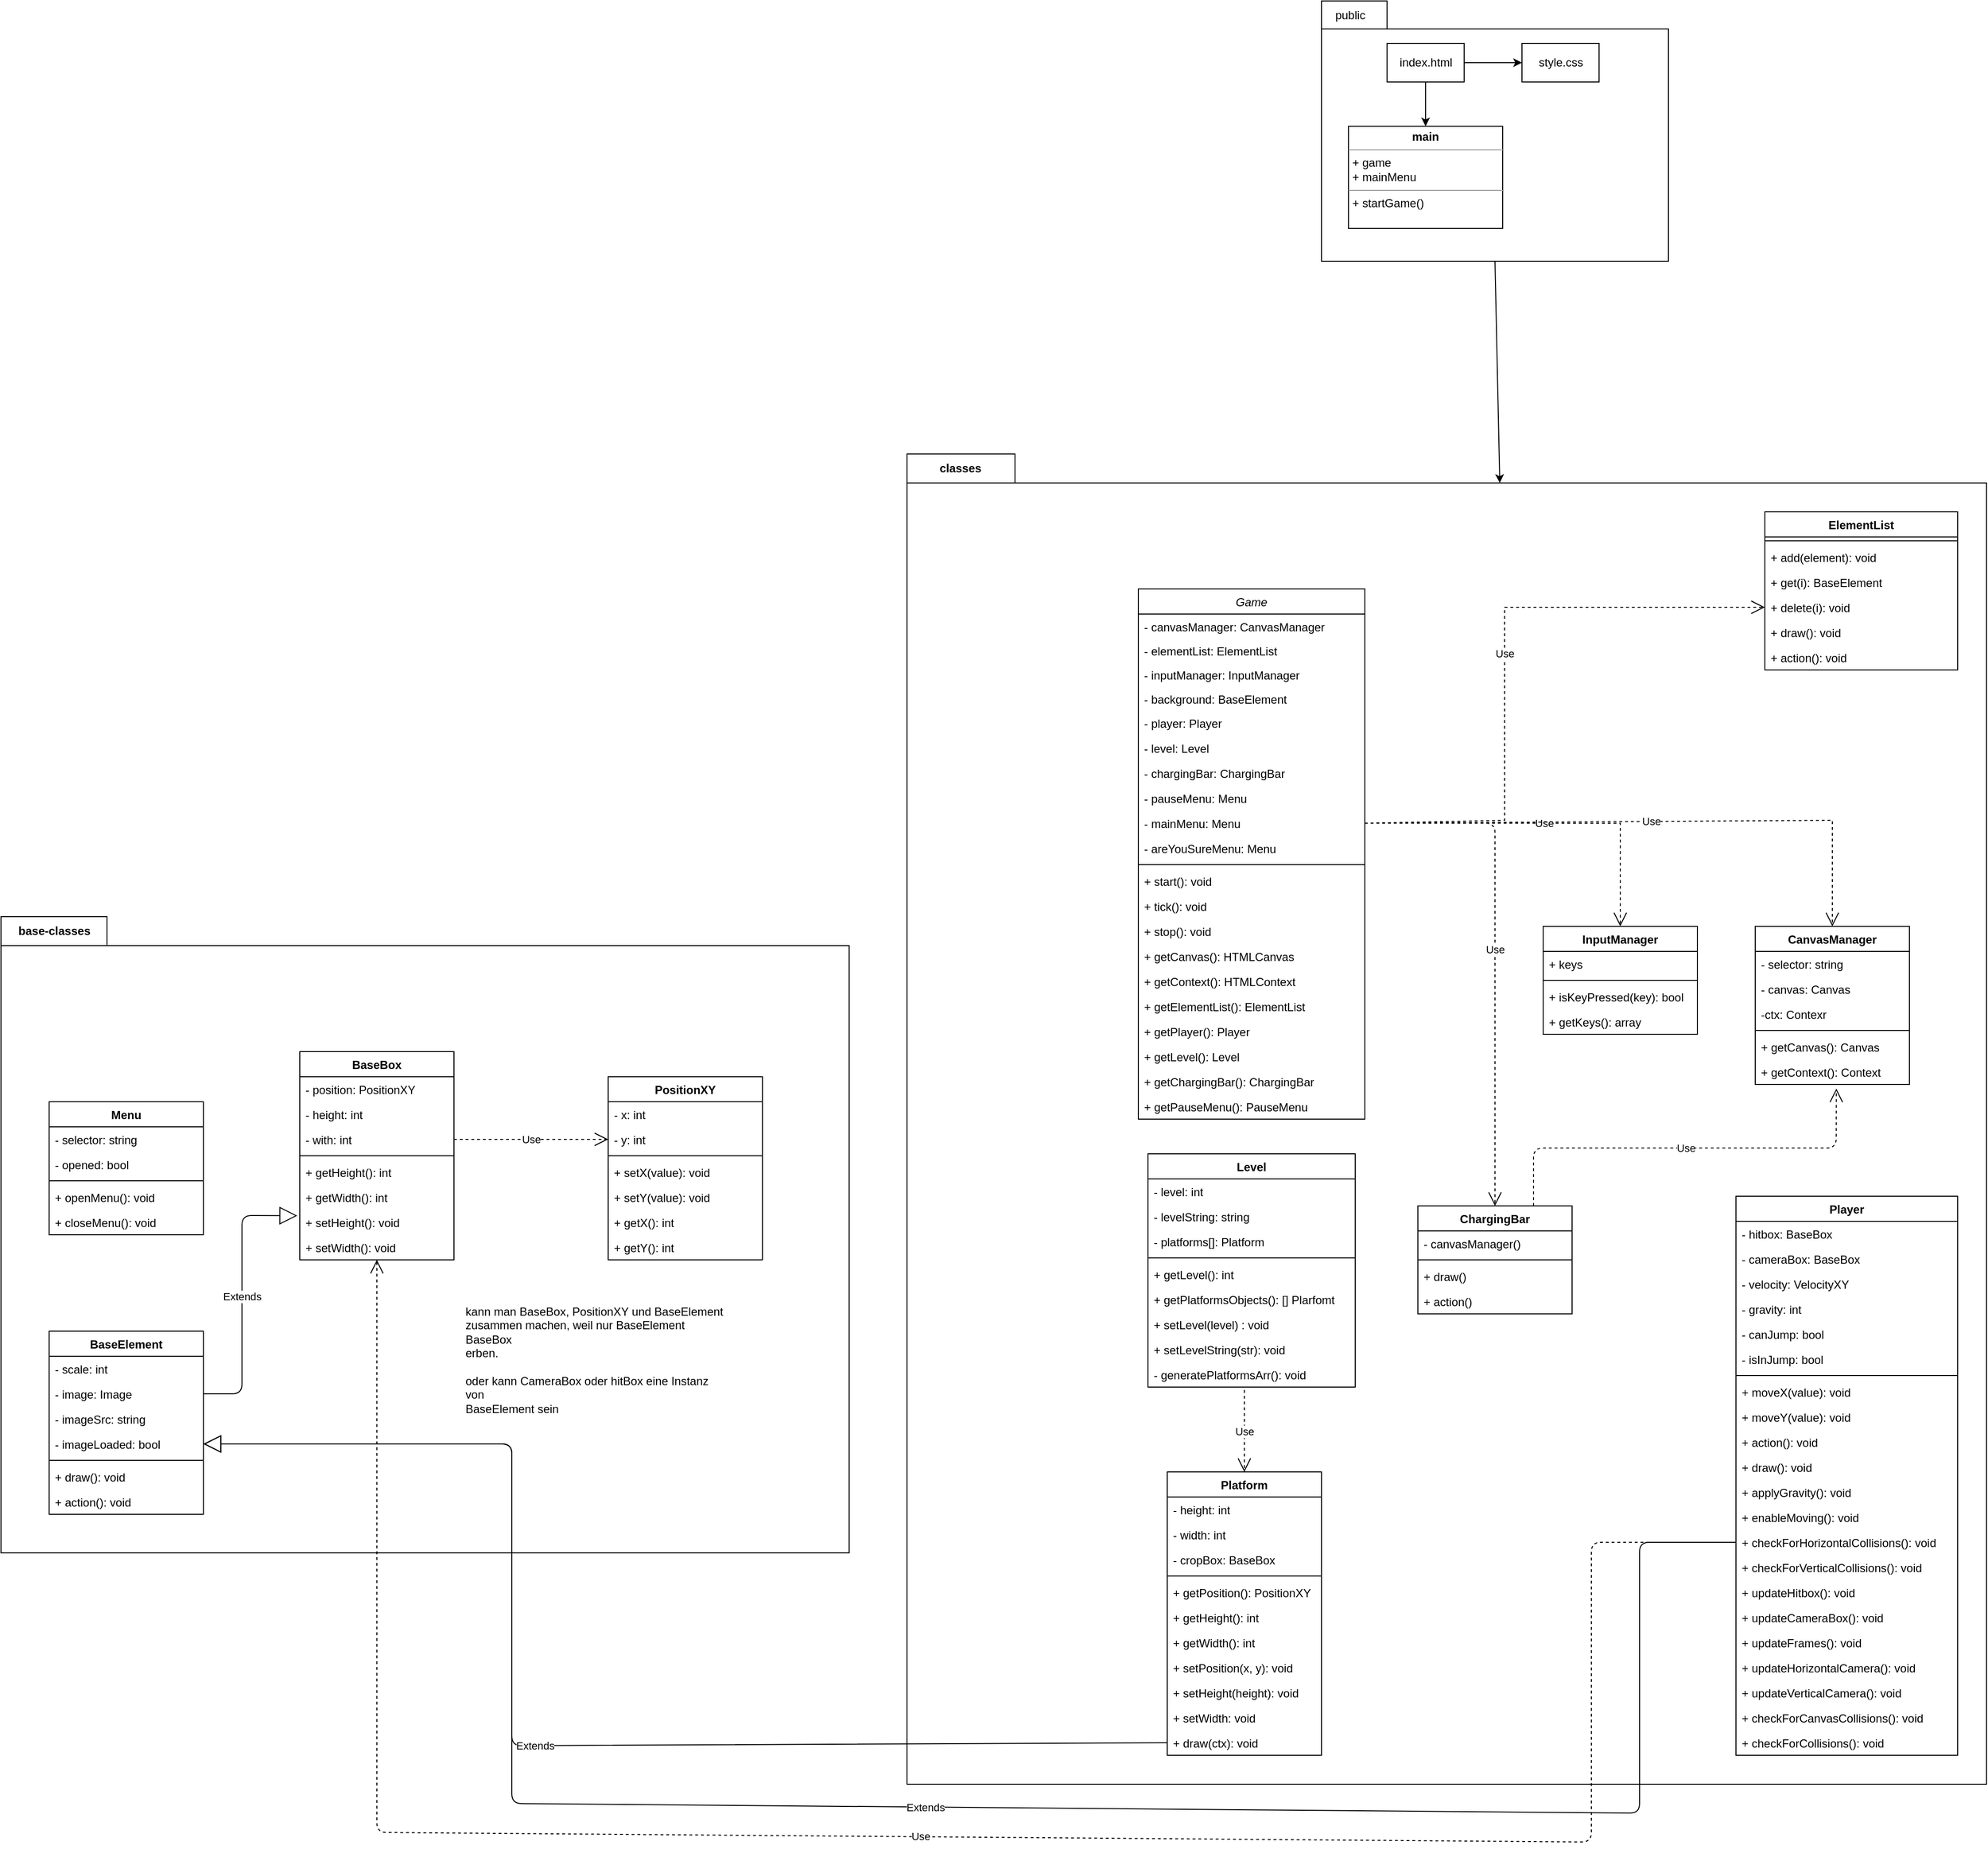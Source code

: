 <mxfile>
    <diagram id="C5RBs43oDa-KdzZeNtuy" name="Page-1">
        <mxGraphModel dx="2022" dy="1765" grid="1" gridSize="10" guides="1" tooltips="1" connect="1" arrows="1" fold="1" page="1" pageScale="1" pageWidth="2339" pageHeight="3300" math="0" shadow="0">
            <root>
                <mxCell id="WIyWlLk6GJQsqaUBKTNV-0"/>
                <mxCell id="WIyWlLk6GJQsqaUBKTNV-1" parent="WIyWlLk6GJQsqaUBKTNV-0"/>
                <mxCell id="105" value="base-classes" style="shape=folder;fontStyle=1;tabWidth=110;tabHeight=30;tabPosition=left;html=1;boundedLbl=1;labelInHeader=1;container=1;collapsible=0;recursiveResize=0;" parent="WIyWlLk6GJQsqaUBKTNV-1" vertex="1">
                    <mxGeometry x="140" y="1330" width="880" height="660" as="geometry"/>
                </mxCell>
                <mxCell id="22" value="Menu" style="swimlane;fontStyle=1;align=center;verticalAlign=top;childLayout=stackLayout;horizontal=1;startSize=26;horizontalStack=0;resizeParent=1;resizeParentMax=0;resizeLast=0;collapsible=1;marginBottom=0;" parent="105" vertex="1">
                    <mxGeometry x="50" y="192" width="160" height="138" as="geometry"/>
                </mxCell>
                <mxCell id="23" value="- selector: string" style="text;strokeColor=none;fillColor=none;align=left;verticalAlign=top;spacingLeft=4;spacingRight=4;overflow=hidden;rotatable=0;points=[[0,0.5],[1,0.5]];portConstraint=eastwest;" parent="22" vertex="1">
                    <mxGeometry y="26" width="160" height="26" as="geometry"/>
                </mxCell>
                <mxCell id="31" value="- opened: bool" style="text;strokeColor=none;fillColor=none;align=left;verticalAlign=top;spacingLeft=4;spacingRight=4;overflow=hidden;rotatable=0;points=[[0,0.5],[1,0.5]];portConstraint=eastwest;" parent="22" vertex="1">
                    <mxGeometry y="52" width="160" height="26" as="geometry"/>
                </mxCell>
                <mxCell id="24" value="" style="line;strokeWidth=1;fillColor=none;align=left;verticalAlign=middle;spacingTop=-1;spacingLeft=3;spacingRight=3;rotatable=0;labelPosition=right;points=[];portConstraint=eastwest;strokeColor=inherit;" parent="22" vertex="1">
                    <mxGeometry y="78" width="160" height="8" as="geometry"/>
                </mxCell>
                <mxCell id="25" value="+ openMenu(): void" style="text;strokeColor=none;fillColor=none;align=left;verticalAlign=top;spacingLeft=4;spacingRight=4;overflow=hidden;rotatable=0;points=[[0,0.5],[1,0.5]];portConstraint=eastwest;" parent="22" vertex="1">
                    <mxGeometry y="86" width="160" height="26" as="geometry"/>
                </mxCell>
                <mxCell id="26" value="+ closeMenu(): void" style="text;strokeColor=none;fillColor=none;align=left;verticalAlign=top;spacingLeft=4;spacingRight=4;overflow=hidden;rotatable=0;points=[[0,0.5],[1,0.5]];portConstraint=eastwest;" parent="22" vertex="1">
                    <mxGeometry y="112" width="160" height="26" as="geometry"/>
                </mxCell>
                <mxCell id="88" value="BaseBox" style="swimlane;fontStyle=1;align=center;verticalAlign=top;childLayout=stackLayout;horizontal=1;startSize=26;horizontalStack=0;resizeParent=1;resizeParentMax=0;resizeLast=0;collapsible=1;marginBottom=0;" parent="105" vertex="1">
                    <mxGeometry x="310" y="140" width="160" height="216" as="geometry"/>
                </mxCell>
                <mxCell id="89" value="- position: PositionXY" style="text;strokeColor=none;fillColor=none;align=left;verticalAlign=top;spacingLeft=4;spacingRight=4;overflow=hidden;rotatable=0;points=[[0,0.5],[1,0.5]];portConstraint=eastwest;" parent="88" vertex="1">
                    <mxGeometry y="26" width="160" height="26" as="geometry"/>
                </mxCell>
                <mxCell id="92" value="- height: int" style="text;strokeColor=none;fillColor=none;align=left;verticalAlign=top;spacingLeft=4;spacingRight=4;overflow=hidden;rotatable=0;points=[[0,0.5],[1,0.5]];portConstraint=eastwest;" parent="88" vertex="1">
                    <mxGeometry y="52" width="160" height="26" as="geometry"/>
                </mxCell>
                <mxCell id="93" value="- with: int" style="text;strokeColor=none;fillColor=none;align=left;verticalAlign=top;spacingLeft=4;spacingRight=4;overflow=hidden;rotatable=0;points=[[0,0.5],[1,0.5]];portConstraint=eastwest;" parent="88" vertex="1">
                    <mxGeometry y="78" width="160" height="26" as="geometry"/>
                </mxCell>
                <mxCell id="90" value="" style="line;strokeWidth=1;fillColor=none;align=left;verticalAlign=middle;spacingTop=-1;spacingLeft=3;spacingRight=3;rotatable=0;labelPosition=right;points=[];portConstraint=eastwest;strokeColor=inherit;" parent="88" vertex="1">
                    <mxGeometry y="104" width="160" height="8" as="geometry"/>
                </mxCell>
                <mxCell id="91" value="+ getHeight(): int" style="text;strokeColor=none;fillColor=none;align=left;verticalAlign=top;spacingLeft=4;spacingRight=4;overflow=hidden;rotatable=0;points=[[0,0.5],[1,0.5]];portConstraint=eastwest;" parent="88" vertex="1">
                    <mxGeometry y="112" width="160" height="26" as="geometry"/>
                </mxCell>
                <mxCell id="96" value="+ getWidth(): int" style="text;strokeColor=none;fillColor=none;align=left;verticalAlign=top;spacingLeft=4;spacingRight=4;overflow=hidden;rotatable=0;points=[[0,0.5],[1,0.5]];portConstraint=eastwest;" parent="88" vertex="1">
                    <mxGeometry y="138" width="160" height="26" as="geometry"/>
                </mxCell>
                <mxCell id="97" value="+ setHeight(): void" style="text;strokeColor=none;fillColor=none;align=left;verticalAlign=top;spacingLeft=4;spacingRight=4;overflow=hidden;rotatable=0;points=[[0,0.5],[1,0.5]];portConstraint=eastwest;" parent="88" vertex="1">
                    <mxGeometry y="164" width="160" height="26" as="geometry"/>
                </mxCell>
                <mxCell id="98" value="+ setWidth(): void" style="text;strokeColor=none;fillColor=none;align=left;verticalAlign=top;spacingLeft=4;spacingRight=4;overflow=hidden;rotatable=0;points=[[0,0.5],[1,0.5]];portConstraint=eastwest;" parent="88" vertex="1">
                    <mxGeometry y="190" width="160" height="26" as="geometry"/>
                </mxCell>
                <mxCell id="80" value="PositionXY" style="swimlane;fontStyle=1;align=center;verticalAlign=top;childLayout=stackLayout;horizontal=1;startSize=26;horizontalStack=0;resizeParent=1;resizeParentMax=0;resizeLast=0;collapsible=1;marginBottom=0;" parent="105" vertex="1">
                    <mxGeometry x="630" y="166" width="160" height="190" as="geometry"/>
                </mxCell>
                <mxCell id="81" value="- x: int" style="text;strokeColor=none;fillColor=none;align=left;verticalAlign=top;spacingLeft=4;spacingRight=4;overflow=hidden;rotatable=0;points=[[0,0.5],[1,0.5]];portConstraint=eastwest;" parent="80" vertex="1">
                    <mxGeometry y="26" width="160" height="26" as="geometry"/>
                </mxCell>
                <mxCell id="84" value="- y: int" style="text;strokeColor=none;fillColor=none;align=left;verticalAlign=top;spacingLeft=4;spacingRight=4;overflow=hidden;rotatable=0;points=[[0,0.5],[1,0.5]];portConstraint=eastwest;" parent="80" vertex="1">
                    <mxGeometry y="52" width="160" height="26" as="geometry"/>
                </mxCell>
                <mxCell id="82" value="" style="line;strokeWidth=1;fillColor=none;align=left;verticalAlign=middle;spacingTop=-1;spacingLeft=3;spacingRight=3;rotatable=0;labelPosition=right;points=[];portConstraint=eastwest;strokeColor=inherit;" parent="80" vertex="1">
                    <mxGeometry y="78" width="160" height="8" as="geometry"/>
                </mxCell>
                <mxCell id="83" value="+ setX(value): void" style="text;strokeColor=none;fillColor=none;align=left;verticalAlign=top;spacingLeft=4;spacingRight=4;overflow=hidden;rotatable=0;points=[[0,0.5],[1,0.5]];portConstraint=eastwest;" parent="80" vertex="1">
                    <mxGeometry y="86" width="160" height="26" as="geometry"/>
                </mxCell>
                <mxCell id="85" value="+ setY(value): void" style="text;strokeColor=none;fillColor=none;align=left;verticalAlign=top;spacingLeft=4;spacingRight=4;overflow=hidden;rotatable=0;points=[[0,0.5],[1,0.5]];portConstraint=eastwest;" parent="80" vertex="1">
                    <mxGeometry y="112" width="160" height="26" as="geometry"/>
                </mxCell>
                <mxCell id="94" value="+ getX(): int" style="text;strokeColor=none;fillColor=none;align=left;verticalAlign=top;spacingLeft=4;spacingRight=4;overflow=hidden;rotatable=0;points=[[0,0.5],[1,0.5]];portConstraint=eastwest;" parent="80" vertex="1">
                    <mxGeometry y="138" width="160" height="26" as="geometry"/>
                </mxCell>
                <mxCell id="95" value="+ getY(): int" style="text;strokeColor=none;fillColor=none;align=left;verticalAlign=top;spacingLeft=4;spacingRight=4;overflow=hidden;rotatable=0;points=[[0,0.5],[1,0.5]];portConstraint=eastwest;" parent="80" vertex="1">
                    <mxGeometry y="164" width="160" height="26" as="geometry"/>
                </mxCell>
                <mxCell id="101" value="Use" style="endArrow=open;endSize=12;dashed=1;html=1;exitX=1;exitY=0.5;exitDx=0;exitDy=0;entryX=0;entryY=0.5;entryDx=0;entryDy=0;" parent="105" source="93" target="84" edge="1">
                    <mxGeometry width="160" relative="1" as="geometry">
                        <mxPoint x="570" y="-220" as="sourcePoint"/>
                        <mxPoint x="730" y="-220" as="targetPoint"/>
                    </mxGeometry>
                </mxCell>
                <mxCell id="67" value="BaseElement" style="swimlane;fontStyle=1;align=center;verticalAlign=top;childLayout=stackLayout;horizontal=1;startSize=26;horizontalStack=0;resizeParent=1;resizeParentMax=0;resizeLast=0;collapsible=1;marginBottom=0;" parent="105" vertex="1">
                    <mxGeometry x="50" y="430" width="160" height="190" as="geometry"/>
                </mxCell>
                <mxCell id="73" value="- scale: int" style="text;strokeColor=none;fillColor=none;align=left;verticalAlign=top;spacingLeft=4;spacingRight=4;overflow=hidden;rotatable=0;points=[[0,0.5],[1,0.5]];portConstraint=eastwest;" parent="67" vertex="1">
                    <mxGeometry y="26" width="160" height="26" as="geometry"/>
                </mxCell>
                <mxCell id="75" value="- image: Image" style="text;strokeColor=none;fillColor=none;align=left;verticalAlign=top;spacingLeft=4;spacingRight=4;overflow=hidden;rotatable=0;points=[[0,0.5],[1,0.5]];portConstraint=eastwest;" parent="67" vertex="1">
                    <mxGeometry y="52" width="160" height="26" as="geometry"/>
                </mxCell>
                <mxCell id="76" value="- imageSrc: string" style="text;strokeColor=none;fillColor=none;align=left;verticalAlign=top;spacingLeft=4;spacingRight=4;overflow=hidden;rotatable=0;points=[[0,0.5],[1,0.5]];portConstraint=eastwest;" parent="67" vertex="1">
                    <mxGeometry y="78" width="160" height="26" as="geometry"/>
                </mxCell>
                <mxCell id="77" value="- imageLoaded: bool" style="text;strokeColor=none;fillColor=none;align=left;verticalAlign=top;spacingLeft=4;spacingRight=4;overflow=hidden;rotatable=0;points=[[0,0.5],[1,0.5]];portConstraint=eastwest;" parent="67" vertex="1">
                    <mxGeometry y="104" width="160" height="26" as="geometry"/>
                </mxCell>
                <mxCell id="69" value="" style="line;strokeWidth=1;fillColor=none;align=left;verticalAlign=middle;spacingTop=-1;spacingLeft=3;spacingRight=3;rotatable=0;labelPosition=right;points=[];portConstraint=eastwest;strokeColor=inherit;" parent="67" vertex="1">
                    <mxGeometry y="130" width="160" height="8" as="geometry"/>
                </mxCell>
                <mxCell id="70" value="+ draw(): void" style="text;strokeColor=none;fillColor=none;align=left;verticalAlign=top;spacingLeft=4;spacingRight=4;overflow=hidden;rotatable=0;points=[[0,0.5],[1,0.5]];portConstraint=eastwest;" parent="67" vertex="1">
                    <mxGeometry y="138" width="160" height="26" as="geometry"/>
                </mxCell>
                <mxCell id="74" value="+ action(): void" style="text;strokeColor=none;fillColor=none;align=left;verticalAlign=top;spacingLeft=4;spacingRight=4;overflow=hidden;rotatable=0;points=[[0,0.5],[1,0.5]];portConstraint=eastwest;" parent="67" vertex="1">
                    <mxGeometry y="164" width="160" height="26" as="geometry"/>
                </mxCell>
                <mxCell id="99" value="Extends" style="endArrow=block;endSize=16;endFill=0;html=1;entryX=-0.016;entryY=0.239;entryDx=0;entryDy=0;entryPerimeter=0;exitX=1;exitY=0.5;exitDx=0;exitDy=0;" parent="105" source="75" target="97" edge="1">
                    <mxGeometry width="160" relative="1" as="geometry">
                        <mxPoint x="393" y="627.326" as="sourcePoint"/>
                        <mxPoint x="391" y="356" as="targetPoint"/>
                        <Array as="points">
                            <mxPoint x="250" y="495"/>
                            <mxPoint x="250" y="310"/>
                        </Array>
                    </mxGeometry>
                </mxCell>
                <mxCell id="141" value="kann man BaseBox, PositionXY und BaseElement&lt;br&gt;zusammen machen, weil nur BaseElement BaseBox&lt;br&gt;erben.&lt;br&gt;&lt;br&gt;oder kann CameraBox oder hitBox eine Instanz von&amp;nbsp;&lt;br&gt;BaseElement sein" style="text;html=1;strokeColor=none;fillColor=none;align=left;verticalAlign=middle;whiteSpace=wrap;rounded=0;" vertex="1" parent="105">
                    <mxGeometry x="480" y="400" width="280" height="120" as="geometry"/>
                </mxCell>
                <mxCell id="107" value="classes" style="shape=folder;fontStyle=1;tabWidth=110;tabHeight=30;tabPosition=left;html=1;boundedLbl=1;labelInHeader=1;container=1;collapsible=0;recursiveResize=0;" parent="WIyWlLk6GJQsqaUBKTNV-1" vertex="1">
                    <mxGeometry x="1080" y="850" width="1120" height="1380" as="geometry"/>
                </mxCell>
                <mxCell id="rFaXPuc9LSc2jl1uafO5-57" value="Player" style="swimlane;fontStyle=1;align=center;verticalAlign=top;childLayout=stackLayout;horizontal=1;startSize=26;horizontalStack=0;resizeParent=1;resizeParentMax=0;resizeLast=0;collapsible=1;marginBottom=0;whiteSpace=wrap;html=1;" parent="107" vertex="1">
                    <mxGeometry x="860" y="770" width="230" height="580" as="geometry"/>
                </mxCell>
                <mxCell id="rFaXPuc9LSc2jl1uafO5-61" value="- hitbox: BaseBox" style="text;strokeColor=none;fillColor=none;align=left;verticalAlign=top;spacingLeft=4;spacingRight=4;overflow=hidden;rotatable=0;points=[[0,0.5],[1,0.5]];portConstraint=eastwest;whiteSpace=wrap;html=1;" parent="rFaXPuc9LSc2jl1uafO5-57" vertex="1">
                    <mxGeometry y="26" width="230" height="26" as="geometry"/>
                </mxCell>
                <mxCell id="rFaXPuc9LSc2jl1uafO5-62" value="- cameraBox: BaseBox" style="text;strokeColor=none;fillColor=none;align=left;verticalAlign=top;spacingLeft=4;spacingRight=4;overflow=hidden;rotatable=0;points=[[0,0.5],[1,0.5]];portConstraint=eastwest;whiteSpace=wrap;html=1;" parent="rFaXPuc9LSc2jl1uafO5-57" vertex="1">
                    <mxGeometry y="52" width="230" height="26" as="geometry"/>
                </mxCell>
                <mxCell id="rFaXPuc9LSc2jl1uafO5-63" value="- velocity: VelocityXY" style="text;strokeColor=none;fillColor=none;align=left;verticalAlign=top;spacingLeft=4;spacingRight=4;overflow=hidden;rotatable=0;points=[[0,0.5],[1,0.5]];portConstraint=eastwest;whiteSpace=wrap;html=1;" parent="rFaXPuc9LSc2jl1uafO5-57" vertex="1">
                    <mxGeometry y="78" width="230" height="26" as="geometry"/>
                </mxCell>
                <mxCell id="rFaXPuc9LSc2jl1uafO5-64" value="- gravity: int" style="text;strokeColor=none;fillColor=none;align=left;verticalAlign=top;spacingLeft=4;spacingRight=4;overflow=hidden;rotatable=0;points=[[0,0.5],[1,0.5]];portConstraint=eastwest;whiteSpace=wrap;html=1;" parent="rFaXPuc9LSc2jl1uafO5-57" vertex="1">
                    <mxGeometry y="104" width="230" height="26" as="geometry"/>
                </mxCell>
                <mxCell id="rFaXPuc9LSc2jl1uafO5-65" value="- canJump: bool" style="text;strokeColor=none;fillColor=none;align=left;verticalAlign=top;spacingLeft=4;spacingRight=4;overflow=hidden;rotatable=0;points=[[0,0.5],[1,0.5]];portConstraint=eastwest;whiteSpace=wrap;html=1;" parent="rFaXPuc9LSc2jl1uafO5-57" vertex="1">
                    <mxGeometry y="130" width="230" height="26" as="geometry"/>
                </mxCell>
                <mxCell id="rFaXPuc9LSc2jl1uafO5-66" value="- isInJump: bool" style="text;strokeColor=none;fillColor=none;align=left;verticalAlign=top;spacingLeft=4;spacingRight=4;overflow=hidden;rotatable=0;points=[[0,0.5],[1,0.5]];portConstraint=eastwest;whiteSpace=wrap;html=1;" parent="rFaXPuc9LSc2jl1uafO5-57" vertex="1">
                    <mxGeometry y="156" width="230" height="26" as="geometry"/>
                </mxCell>
                <mxCell id="rFaXPuc9LSc2jl1uafO5-59" value="" style="line;strokeWidth=1;fillColor=none;align=left;verticalAlign=middle;spacingTop=-1;spacingLeft=3;spacingRight=3;rotatable=0;labelPosition=right;points=[];portConstraint=eastwest;strokeColor=inherit;" parent="rFaXPuc9LSc2jl1uafO5-57" vertex="1">
                    <mxGeometry y="182" width="230" height="8" as="geometry"/>
                </mxCell>
                <mxCell id="rFaXPuc9LSc2jl1uafO5-60" value="+ moveX(value): void" style="text;strokeColor=none;fillColor=none;align=left;verticalAlign=top;spacingLeft=4;spacingRight=4;overflow=hidden;rotatable=0;points=[[0,0.5],[1,0.5]];portConstraint=eastwest;whiteSpace=wrap;html=1;" parent="rFaXPuc9LSc2jl1uafO5-57" vertex="1">
                    <mxGeometry y="190" width="230" height="26" as="geometry"/>
                </mxCell>
                <mxCell id="rFaXPuc9LSc2jl1uafO5-67" value="+ moveY(value): void" style="text;strokeColor=none;fillColor=none;align=left;verticalAlign=top;spacingLeft=4;spacingRight=4;overflow=hidden;rotatable=0;points=[[0,0.5],[1,0.5]];portConstraint=eastwest;whiteSpace=wrap;html=1;" parent="rFaXPuc9LSc2jl1uafO5-57" vertex="1">
                    <mxGeometry y="216" width="230" height="26" as="geometry"/>
                </mxCell>
                <mxCell id="39" value="+ action(): void" style="text;strokeColor=none;fillColor=none;align=left;verticalAlign=top;spacingLeft=4;spacingRight=4;overflow=hidden;rotatable=0;points=[[0,0.5],[1,0.5]];portConstraint=eastwest;whiteSpace=wrap;html=1;" parent="rFaXPuc9LSc2jl1uafO5-57" vertex="1">
                    <mxGeometry y="242" width="230" height="26" as="geometry"/>
                </mxCell>
                <mxCell id="38" value="+ draw(): void" style="text;strokeColor=none;fillColor=none;align=left;verticalAlign=top;spacingLeft=4;spacingRight=4;overflow=hidden;rotatable=0;points=[[0,0.5],[1,0.5]];portConstraint=eastwest;whiteSpace=wrap;html=1;" parent="rFaXPuc9LSc2jl1uafO5-57" vertex="1">
                    <mxGeometry y="268" width="230" height="26" as="geometry"/>
                </mxCell>
                <mxCell id="40" value="+ applyGravity(): void" style="text;strokeColor=none;fillColor=none;align=left;verticalAlign=top;spacingLeft=4;spacingRight=4;overflow=hidden;rotatable=0;points=[[0,0.5],[1,0.5]];portConstraint=eastwest;whiteSpace=wrap;html=1;" parent="rFaXPuc9LSc2jl1uafO5-57" vertex="1">
                    <mxGeometry y="294" width="230" height="26" as="geometry"/>
                </mxCell>
                <mxCell id="41" value="+ enableMoving(): void" style="text;strokeColor=none;fillColor=none;align=left;verticalAlign=top;spacingLeft=4;spacingRight=4;overflow=hidden;rotatable=0;points=[[0,0.5],[1,0.5]];portConstraint=eastwest;whiteSpace=wrap;html=1;" parent="rFaXPuc9LSc2jl1uafO5-57" vertex="1">
                    <mxGeometry y="320" width="230" height="26" as="geometry"/>
                </mxCell>
                <mxCell id="42" value="+ checkForHorizontalCollisions(): void" style="text;strokeColor=none;fillColor=none;align=left;verticalAlign=top;spacingLeft=4;spacingRight=4;overflow=hidden;rotatable=0;points=[[0,0.5],[1,0.5]];portConstraint=eastwest;whiteSpace=wrap;html=1;" parent="rFaXPuc9LSc2jl1uafO5-57" vertex="1">
                    <mxGeometry y="346" width="230" height="26" as="geometry"/>
                </mxCell>
                <mxCell id="43" value="+ checkForVerticalCollisions(): void" style="text;strokeColor=none;fillColor=none;align=left;verticalAlign=top;spacingLeft=4;spacingRight=4;overflow=hidden;rotatable=0;points=[[0,0.5],[1,0.5]];portConstraint=eastwest;whiteSpace=wrap;html=1;" parent="rFaXPuc9LSc2jl1uafO5-57" vertex="1">
                    <mxGeometry y="372" width="230" height="26" as="geometry"/>
                </mxCell>
                <mxCell id="45" value="+ updateHitbox(): void" style="text;strokeColor=none;fillColor=none;align=left;verticalAlign=top;spacingLeft=4;spacingRight=4;overflow=hidden;rotatable=0;points=[[0,0.5],[1,0.5]];portConstraint=eastwest;whiteSpace=wrap;html=1;" parent="rFaXPuc9LSc2jl1uafO5-57" vertex="1">
                    <mxGeometry y="398" width="230" height="26" as="geometry"/>
                </mxCell>
                <mxCell id="44" value="+ updateCameraBox(): void" style="text;strokeColor=none;fillColor=none;align=left;verticalAlign=top;spacingLeft=4;spacingRight=4;overflow=hidden;rotatable=0;points=[[0,0.5],[1,0.5]];portConstraint=eastwest;whiteSpace=wrap;html=1;" parent="rFaXPuc9LSc2jl1uafO5-57" vertex="1">
                    <mxGeometry y="424" width="230" height="26" as="geometry"/>
                </mxCell>
                <mxCell id="46" value="+ updateFrames(): void" style="text;strokeColor=none;fillColor=none;align=left;verticalAlign=top;spacingLeft=4;spacingRight=4;overflow=hidden;rotatable=0;points=[[0,0.5],[1,0.5]];portConstraint=eastwest;whiteSpace=wrap;html=1;" parent="rFaXPuc9LSc2jl1uafO5-57" vertex="1">
                    <mxGeometry y="450" width="230" height="26" as="geometry"/>
                </mxCell>
                <mxCell id="47" value="+ updateHorizontalCamera(): void" style="text;strokeColor=none;fillColor=none;align=left;verticalAlign=top;spacingLeft=4;spacingRight=4;overflow=hidden;rotatable=0;points=[[0,0.5],[1,0.5]];portConstraint=eastwest;whiteSpace=wrap;html=1;" parent="rFaXPuc9LSc2jl1uafO5-57" vertex="1">
                    <mxGeometry y="476" width="230" height="26" as="geometry"/>
                </mxCell>
                <mxCell id="48" value="+ updateVerticalCamera(): void" style="text;strokeColor=none;fillColor=none;align=left;verticalAlign=top;spacingLeft=4;spacingRight=4;overflow=hidden;rotatable=0;points=[[0,0.5],[1,0.5]];portConstraint=eastwest;whiteSpace=wrap;html=1;" parent="rFaXPuc9LSc2jl1uafO5-57" vertex="1">
                    <mxGeometry y="502" width="230" height="26" as="geometry"/>
                </mxCell>
                <mxCell id="49" value="+ checkForCanvasCollisions(): void" style="text;strokeColor=none;fillColor=none;align=left;verticalAlign=top;spacingLeft=4;spacingRight=4;overflow=hidden;rotatable=0;points=[[0,0.5],[1,0.5]];portConstraint=eastwest;whiteSpace=wrap;html=1;" parent="rFaXPuc9LSc2jl1uafO5-57" vertex="1">
                    <mxGeometry y="528" width="230" height="26" as="geometry"/>
                </mxCell>
                <mxCell id="50" value="+ checkForCollisions(): void" style="text;strokeColor=none;fillColor=none;align=left;verticalAlign=top;spacingLeft=4;spacingRight=4;overflow=hidden;rotatable=0;points=[[0,0.5],[1,0.5]];portConstraint=eastwest;whiteSpace=wrap;html=1;" parent="rFaXPuc9LSc2jl1uafO5-57" vertex="1">
                    <mxGeometry y="554" width="230" height="26" as="geometry"/>
                </mxCell>
                <mxCell id="zkfFHV4jXpPFQw0GAbJ--0" value="Game" style="swimlane;fontStyle=2;align=center;verticalAlign=top;childLayout=stackLayout;horizontal=1;startSize=26;horizontalStack=0;resizeParent=1;resizeLast=0;collapsible=1;marginBottom=0;rounded=0;shadow=0;strokeWidth=1;" parent="107" vertex="1">
                    <mxGeometry x="240" y="140" width="235" height="550" as="geometry">
                        <mxRectangle x="230" y="140" width="160" height="26" as="alternateBounds"/>
                    </mxGeometry>
                </mxCell>
                <mxCell id="60" value="- canvasManager: CanvasManager" style="text;align=left;verticalAlign=top;spacingLeft=4;spacingRight=4;overflow=hidden;rotatable=0;points=[[0,0.5],[1,0.5]];portConstraint=eastwest;rounded=0;shadow=0;html=0;" parent="zkfFHV4jXpPFQw0GAbJ--0" vertex="1">
                    <mxGeometry y="26" width="235" height="25" as="geometry"/>
                </mxCell>
                <mxCell id="rFaXPuc9LSc2jl1uafO5-13" value="- elementList: ElementList" style="text;align=left;verticalAlign=top;spacingLeft=4;spacingRight=4;overflow=hidden;rotatable=0;points=[[0,0.5],[1,0.5]];portConstraint=eastwest;rounded=0;shadow=0;html=0;" parent="zkfFHV4jXpPFQw0GAbJ--0" vertex="1">
                    <mxGeometry y="51" width="235" height="25" as="geometry"/>
                </mxCell>
                <mxCell id="rFaXPuc9LSc2jl1uafO5-75" value="- inputManager: InputManager" style="text;align=left;verticalAlign=top;spacingLeft=4;spacingRight=4;overflow=hidden;rotatable=0;points=[[0,0.5],[1,0.5]];portConstraint=eastwest;rounded=0;shadow=0;html=0;" parent="zkfFHV4jXpPFQw0GAbJ--0" vertex="1">
                    <mxGeometry y="76" width="235" height="25" as="geometry"/>
                </mxCell>
                <mxCell id="63" value="- background: BaseElement" style="text;align=left;verticalAlign=top;spacingLeft=4;spacingRight=4;overflow=hidden;rotatable=0;points=[[0,0.5],[1,0.5]];portConstraint=eastwest;rounded=0;shadow=0;html=0;" parent="zkfFHV4jXpPFQw0GAbJ--0" vertex="1">
                    <mxGeometry y="101" width="235" height="25" as="geometry"/>
                </mxCell>
                <mxCell id="zkfFHV4jXpPFQw0GAbJ--1" value="- player: Player" style="text;align=left;verticalAlign=top;spacingLeft=4;spacingRight=4;overflow=hidden;rotatable=0;points=[[0,0.5],[1,0.5]];portConstraint=eastwest;" parent="zkfFHV4jXpPFQw0GAbJ--0" vertex="1">
                    <mxGeometry y="126" width="235" height="26" as="geometry"/>
                </mxCell>
                <mxCell id="zkfFHV4jXpPFQw0GAbJ--2" value="- level: Level" style="text;align=left;verticalAlign=top;spacingLeft=4;spacingRight=4;overflow=hidden;rotatable=0;points=[[0,0.5],[1,0.5]];portConstraint=eastwest;rounded=0;shadow=0;html=0;" parent="zkfFHV4jXpPFQw0GAbJ--0" vertex="1">
                    <mxGeometry y="152" width="235" height="26" as="geometry"/>
                </mxCell>
                <mxCell id="zkfFHV4jXpPFQw0GAbJ--3" value="- chargingBar: ChargingBar" style="text;align=left;verticalAlign=top;spacingLeft=4;spacingRight=4;overflow=hidden;rotatable=0;points=[[0,0.5],[1,0.5]];portConstraint=eastwest;rounded=0;shadow=0;html=0;" parent="zkfFHV4jXpPFQw0GAbJ--0" vertex="1">
                    <mxGeometry y="178" width="235" height="26" as="geometry"/>
                </mxCell>
                <mxCell id="rFaXPuc9LSc2jl1uafO5-16" value="- pauseMenu: Menu" style="text;align=left;verticalAlign=top;spacingLeft=4;spacingRight=4;overflow=hidden;rotatable=0;points=[[0,0.5],[1,0.5]];portConstraint=eastwest;rounded=0;shadow=0;html=0;" parent="zkfFHV4jXpPFQw0GAbJ--0" vertex="1">
                    <mxGeometry y="204" width="235" height="26" as="geometry"/>
                </mxCell>
                <mxCell id="51" value="- mainMenu: Menu" style="text;align=left;verticalAlign=top;spacingLeft=4;spacingRight=4;overflow=hidden;rotatable=0;points=[[0,0.5],[1,0.5]];portConstraint=eastwest;rounded=0;shadow=0;html=0;" parent="zkfFHV4jXpPFQw0GAbJ--0" vertex="1">
                    <mxGeometry y="230" width="235" height="26" as="geometry"/>
                </mxCell>
                <mxCell id="52" value="- areYouSureMenu: Menu" style="text;align=left;verticalAlign=top;spacingLeft=4;spacingRight=4;overflow=hidden;rotatable=0;points=[[0,0.5],[1,0.5]];portConstraint=eastwest;rounded=0;shadow=0;html=0;" parent="zkfFHV4jXpPFQw0GAbJ--0" vertex="1">
                    <mxGeometry y="256" width="235" height="26" as="geometry"/>
                </mxCell>
                <mxCell id="zkfFHV4jXpPFQw0GAbJ--4" value="" style="line;html=1;strokeWidth=1;align=left;verticalAlign=middle;spacingTop=-1;spacingLeft=3;spacingRight=3;rotatable=0;labelPosition=right;points=[];portConstraint=eastwest;" parent="zkfFHV4jXpPFQw0GAbJ--0" vertex="1">
                    <mxGeometry y="282" width="235" height="8" as="geometry"/>
                </mxCell>
                <mxCell id="zkfFHV4jXpPFQw0GAbJ--5" value="+ start(): void" style="text;align=left;verticalAlign=top;spacingLeft=4;spacingRight=4;overflow=hidden;rotatable=0;points=[[0,0.5],[1,0.5]];portConstraint=eastwest;" parent="zkfFHV4jXpPFQw0GAbJ--0" vertex="1">
                    <mxGeometry y="290" width="235" height="26" as="geometry"/>
                </mxCell>
                <mxCell id="rFaXPuc9LSc2jl1uafO5-14" value="+ tick(): void" style="text;align=left;verticalAlign=top;spacingLeft=4;spacingRight=4;overflow=hidden;rotatable=0;points=[[0,0.5],[1,0.5]];portConstraint=eastwest;" parent="zkfFHV4jXpPFQw0GAbJ--0" vertex="1">
                    <mxGeometry y="316" width="235" height="26" as="geometry"/>
                </mxCell>
                <mxCell id="rFaXPuc9LSc2jl1uafO5-15" value="+ stop(): void" style="text;align=left;verticalAlign=top;spacingLeft=4;spacingRight=4;overflow=hidden;rotatable=0;points=[[0,0.5],[1,0.5]];portConstraint=eastwest;" parent="zkfFHV4jXpPFQw0GAbJ--0" vertex="1">
                    <mxGeometry y="342" width="235" height="26" as="geometry"/>
                </mxCell>
                <mxCell id="rFaXPuc9LSc2jl1uafO5-25" value="+ getCanvas(): HTMLCanvas" style="text;align=left;verticalAlign=top;spacingLeft=4;spacingRight=4;overflow=hidden;rotatable=0;points=[[0,0.5],[1,0.5]];portConstraint=eastwest;" parent="zkfFHV4jXpPFQw0GAbJ--0" vertex="1">
                    <mxGeometry y="368" width="235" height="26" as="geometry"/>
                </mxCell>
                <mxCell id="rFaXPuc9LSc2jl1uafO5-27" value="+ getContext(): HTMLContext" style="text;align=left;verticalAlign=top;spacingLeft=4;spacingRight=4;overflow=hidden;rotatable=0;points=[[0,0.5],[1,0.5]];portConstraint=eastwest;" parent="zkfFHV4jXpPFQw0GAbJ--0" vertex="1">
                    <mxGeometry y="394" width="235" height="26" as="geometry"/>
                </mxCell>
                <mxCell id="rFaXPuc9LSc2jl1uafO5-30" value="+ getElementList(): ElementList" style="text;align=left;verticalAlign=top;spacingLeft=4;spacingRight=4;overflow=hidden;rotatable=0;points=[[0,0.5],[1,0.5]];portConstraint=eastwest;" parent="zkfFHV4jXpPFQw0GAbJ--0" vertex="1">
                    <mxGeometry y="420" width="235" height="26" as="geometry"/>
                </mxCell>
                <mxCell id="rFaXPuc9LSc2jl1uafO5-31" value="+ getPlayer(): Player" style="text;align=left;verticalAlign=top;spacingLeft=4;spacingRight=4;overflow=hidden;rotatable=0;points=[[0,0.5],[1,0.5]];portConstraint=eastwest;" parent="zkfFHV4jXpPFQw0GAbJ--0" vertex="1">
                    <mxGeometry y="446" width="235" height="26" as="geometry"/>
                </mxCell>
                <mxCell id="rFaXPuc9LSc2jl1uafO5-32" value="+ getLevel(): Level" style="text;align=left;verticalAlign=top;spacingLeft=4;spacingRight=4;overflow=hidden;rotatable=0;points=[[0,0.5],[1,0.5]];portConstraint=eastwest;" parent="zkfFHV4jXpPFQw0GAbJ--0" vertex="1">
                    <mxGeometry y="472" width="235" height="26" as="geometry"/>
                </mxCell>
                <mxCell id="rFaXPuc9LSc2jl1uafO5-33" value="+ getChargingBar(): ChargingBar" style="text;align=left;verticalAlign=top;spacingLeft=4;spacingRight=4;overflow=hidden;rotatable=0;points=[[0,0.5],[1,0.5]];portConstraint=eastwest;" parent="zkfFHV4jXpPFQw0GAbJ--0" vertex="1">
                    <mxGeometry y="498" width="235" height="26" as="geometry"/>
                </mxCell>
                <mxCell id="rFaXPuc9LSc2jl1uafO5-34" value="+ getPauseMenu(): PauseMenu" style="text;align=left;verticalAlign=top;spacingLeft=4;spacingRight=4;overflow=hidden;rotatable=0;points=[[0,0.5],[1,0.5]];portConstraint=eastwest;" parent="zkfFHV4jXpPFQw0GAbJ--0" vertex="1">
                    <mxGeometry y="524" width="235" height="26" as="geometry"/>
                </mxCell>
                <mxCell id="rFaXPuc9LSc2jl1uafO5-5" value="ElementList" style="swimlane;fontStyle=1;align=center;verticalAlign=top;childLayout=stackLayout;horizontal=1;startSize=26;horizontalStack=0;resizeParent=1;resizeParentMax=0;resizeLast=0;collapsible=1;marginBottom=0;whiteSpace=wrap;html=1;" parent="107" vertex="1">
                    <mxGeometry x="890" y="60" width="200" height="164" as="geometry"/>
                </mxCell>
                <mxCell id="rFaXPuc9LSc2jl1uafO5-7" value="" style="line;strokeWidth=1;fillColor=none;align=left;verticalAlign=middle;spacingTop=-1;spacingLeft=3;spacingRight=3;rotatable=0;labelPosition=right;points=[];portConstraint=eastwest;strokeColor=inherit;" parent="rFaXPuc9LSc2jl1uafO5-5" vertex="1">
                    <mxGeometry y="26" width="200" height="8" as="geometry"/>
                </mxCell>
                <mxCell id="rFaXPuc9LSc2jl1uafO5-8" value="+ add(element): void" style="text;strokeColor=none;fillColor=none;align=left;verticalAlign=top;spacingLeft=4;spacingRight=4;overflow=hidden;rotatable=0;points=[[0,0.5],[1,0.5]];portConstraint=eastwest;whiteSpace=wrap;html=1;" parent="rFaXPuc9LSc2jl1uafO5-5" vertex="1">
                    <mxGeometry y="34" width="200" height="26" as="geometry"/>
                </mxCell>
                <mxCell id="rFaXPuc9LSc2jl1uafO5-17" value="+ get(i): BaseElement" style="text;strokeColor=none;fillColor=none;align=left;verticalAlign=top;spacingLeft=4;spacingRight=4;overflow=hidden;rotatable=0;points=[[0,0.5],[1,0.5]];portConstraint=eastwest;whiteSpace=wrap;html=1;" parent="rFaXPuc9LSc2jl1uafO5-5" vertex="1">
                    <mxGeometry y="60" width="200" height="26" as="geometry"/>
                </mxCell>
                <mxCell id="rFaXPuc9LSc2jl1uafO5-9" value="+ delete(i): void" style="text;strokeColor=none;fillColor=none;align=left;verticalAlign=top;spacingLeft=4;spacingRight=4;overflow=hidden;rotatable=0;points=[[0,0.5],[1,0.5]];portConstraint=eastwest;whiteSpace=wrap;html=1;" parent="rFaXPuc9LSc2jl1uafO5-5" vertex="1">
                    <mxGeometry y="86" width="200" height="26" as="geometry"/>
                </mxCell>
                <mxCell id="rFaXPuc9LSc2jl1uafO5-18" value="+ draw(): void" style="text;strokeColor=none;fillColor=none;align=left;verticalAlign=top;spacingLeft=4;spacingRight=4;overflow=hidden;rotatable=0;points=[[0,0.5],[1,0.5]];portConstraint=eastwest;whiteSpace=wrap;html=1;" parent="rFaXPuc9LSc2jl1uafO5-5" vertex="1">
                    <mxGeometry y="112" width="200" height="26" as="geometry"/>
                </mxCell>
                <mxCell id="rFaXPuc9LSc2jl1uafO5-19" value="+ action&lt;span style=&quot;background-color: initial;&quot;&gt;(): void&lt;/span&gt;" style="text;strokeColor=none;fillColor=none;align=left;verticalAlign=top;spacingLeft=4;spacingRight=4;overflow=hidden;rotatable=0;points=[[0,0.5],[1,0.5]];portConstraint=eastwest;whiteSpace=wrap;html=1;" parent="rFaXPuc9LSc2jl1uafO5-5" vertex="1">
                    <mxGeometry y="138" width="200" height="26" as="geometry"/>
                </mxCell>
                <mxCell id="rFaXPuc9LSc2jl1uafO5-68" value="InputManager" style="swimlane;fontStyle=1;align=center;verticalAlign=top;childLayout=stackLayout;horizontal=1;startSize=26;horizontalStack=0;resizeParent=1;resizeParentMax=0;resizeLast=0;collapsible=1;marginBottom=0;whiteSpace=wrap;html=1;" parent="107" vertex="1">
                    <mxGeometry x="660" y="490" width="160" height="112" as="geometry"/>
                </mxCell>
                <mxCell id="rFaXPuc9LSc2jl1uafO5-69" value="+ keys" style="text;strokeColor=none;fillColor=none;align=left;verticalAlign=top;spacingLeft=4;spacingRight=4;overflow=hidden;rotatable=0;points=[[0,0.5],[1,0.5]];portConstraint=eastwest;whiteSpace=wrap;html=1;" parent="rFaXPuc9LSc2jl1uafO5-68" vertex="1">
                    <mxGeometry y="26" width="160" height="26" as="geometry"/>
                </mxCell>
                <mxCell id="rFaXPuc9LSc2jl1uafO5-70" value="" style="line;strokeWidth=1;fillColor=none;align=left;verticalAlign=middle;spacingTop=-1;spacingLeft=3;spacingRight=3;rotatable=0;labelPosition=right;points=[];portConstraint=eastwest;strokeColor=inherit;" parent="rFaXPuc9LSc2jl1uafO5-68" vertex="1">
                    <mxGeometry y="52" width="160" height="8" as="geometry"/>
                </mxCell>
                <mxCell id="rFaXPuc9LSc2jl1uafO5-71" value="+ isKeyPressed(key): bool" style="text;strokeColor=none;fillColor=none;align=left;verticalAlign=top;spacingLeft=4;spacingRight=4;overflow=hidden;rotatable=0;points=[[0,0.5],[1,0.5]];portConstraint=eastwest;whiteSpace=wrap;html=1;" parent="rFaXPuc9LSc2jl1uafO5-68" vertex="1">
                    <mxGeometry y="60" width="160" height="26" as="geometry"/>
                </mxCell>
                <mxCell id="rFaXPuc9LSc2jl1uafO5-72" value="+ getKeys(): array" style="text;strokeColor=none;fillColor=none;align=left;verticalAlign=top;spacingLeft=4;spacingRight=4;overflow=hidden;rotatable=0;points=[[0,0.5],[1,0.5]];portConstraint=eastwest;whiteSpace=wrap;html=1;" parent="rFaXPuc9LSc2jl1uafO5-68" vertex="1">
                    <mxGeometry y="86" width="160" height="26" as="geometry"/>
                </mxCell>
                <mxCell id="53" value="CanvasManager" style="swimlane;fontStyle=1;align=center;verticalAlign=top;childLayout=stackLayout;horizontal=1;startSize=26;horizontalStack=0;resizeParent=1;resizeParentMax=0;resizeLast=0;collapsible=1;marginBottom=0;" parent="107" vertex="1">
                    <mxGeometry x="880" y="490" width="160" height="164" as="geometry"/>
                </mxCell>
                <mxCell id="54" value="- selector: string" style="text;strokeColor=none;fillColor=none;align=left;verticalAlign=top;spacingLeft=4;spacingRight=4;overflow=hidden;rotatable=0;points=[[0,0.5],[1,0.5]];portConstraint=eastwest;" parent="53" vertex="1">
                    <mxGeometry y="26" width="160" height="26" as="geometry"/>
                </mxCell>
                <mxCell id="57" value="- canvas: Canvas" style="text;strokeColor=none;fillColor=none;align=left;verticalAlign=top;spacingLeft=4;spacingRight=4;overflow=hidden;rotatable=0;points=[[0,0.5],[1,0.5]];portConstraint=eastwest;" parent="53" vertex="1">
                    <mxGeometry y="52" width="160" height="26" as="geometry"/>
                </mxCell>
                <mxCell id="58" value="-ctx: Contexr" style="text;strokeColor=none;fillColor=none;align=left;verticalAlign=top;spacingLeft=4;spacingRight=4;overflow=hidden;rotatable=0;points=[[0,0.5],[1,0.5]];portConstraint=eastwest;" parent="53" vertex="1">
                    <mxGeometry y="78" width="160" height="26" as="geometry"/>
                </mxCell>
                <mxCell id="55" value="" style="line;strokeWidth=1;fillColor=none;align=left;verticalAlign=middle;spacingTop=-1;spacingLeft=3;spacingRight=3;rotatable=0;labelPosition=right;points=[];portConstraint=eastwest;strokeColor=inherit;" parent="53" vertex="1">
                    <mxGeometry y="104" width="160" height="8" as="geometry"/>
                </mxCell>
                <mxCell id="56" value="+ getCanvas(): Canvas" style="text;strokeColor=none;fillColor=none;align=left;verticalAlign=top;spacingLeft=4;spacingRight=4;overflow=hidden;rotatable=0;points=[[0,0.5],[1,0.5]];portConstraint=eastwest;" parent="53" vertex="1">
                    <mxGeometry y="112" width="160" height="26" as="geometry"/>
                </mxCell>
                <mxCell id="59" value="+ getContext(): Context" style="text;strokeColor=none;fillColor=none;align=left;verticalAlign=top;spacingLeft=4;spacingRight=4;overflow=hidden;rotatable=0;points=[[0,0.5],[1,0.5]];portConstraint=eastwest;" parent="53" vertex="1">
                    <mxGeometry y="138" width="160" height="26" as="geometry"/>
                </mxCell>
                <mxCell id="rFaXPuc9LSc2jl1uafO5-20" value="Use" style="endArrow=open;endSize=12;dashed=1;html=1;rounded=0;entryX=0;entryY=0.5;entryDx=0;entryDy=0;exitX=1;exitY=0.5;exitDx=0;exitDy=0;" parent="107" source="51" target="rFaXPuc9LSc2jl1uafO5-9" edge="1">
                    <mxGeometry width="160" relative="1" as="geometry">
                        <mxPoint x="70" y="-1510" as="sourcePoint"/>
                        <mxPoint x="-80" y="-1510" as="targetPoint"/>
                        <Array as="points">
                            <mxPoint x="620" y="380"/>
                            <mxPoint x="620" y="159"/>
                        </Array>
                    </mxGeometry>
                </mxCell>
                <mxCell id="rFaXPuc9LSc2jl1uafO5-73" value="Use" style="endArrow=open;endSize=12;dashed=1;html=1;rounded=0;entryX=0.5;entryY=0;entryDx=0;entryDy=0;exitX=1;exitY=0.5;exitDx=0;exitDy=0;" parent="107" source="51" target="rFaXPuc9LSc2jl1uafO5-68" edge="1">
                    <mxGeometry width="160" relative="1" as="geometry">
                        <mxPoint x="65" y="-1513.98" as="sourcePoint"/>
                        <mxPoint x="225" y="-1513.98" as="targetPoint"/>
                        <Array as="points">
                            <mxPoint x="740" y="383"/>
                        </Array>
                    </mxGeometry>
                </mxCell>
                <mxCell id="61" value="Use" style="endArrow=open;endSize=12;dashed=1;html=1;rounded=0;entryX=0.5;entryY=0;entryDx=0;entryDy=0;exitX=1;exitY=0.5;exitDx=0;exitDy=0;" parent="107" source="51" target="53" edge="1">
                    <mxGeometry width="160" relative="1" as="geometry">
                        <mxPoint x="75" y="-1520" as="sourcePoint"/>
                        <mxPoint x="360" y="-1330" as="targetPoint"/>
                        <Array as="points">
                            <mxPoint x="960" y="380"/>
                        </Array>
                    </mxGeometry>
                </mxCell>
                <mxCell id="rFaXPuc9LSc2jl1uafO5-76" value="ChargingBar" style="swimlane;fontStyle=1;align=center;verticalAlign=top;childLayout=stackLayout;horizontal=1;startSize=26;horizontalStack=0;resizeParent=1;resizeParentMax=0;resizeLast=0;collapsible=1;marginBottom=0;whiteSpace=wrap;html=1;" parent="107" vertex="1">
                    <mxGeometry x="530" y="780" width="160" height="112" as="geometry"/>
                </mxCell>
                <mxCell id="rFaXPuc9LSc2jl1uafO5-77" value="- canvasManager()" style="text;strokeColor=none;fillColor=none;align=left;verticalAlign=top;spacingLeft=4;spacingRight=4;overflow=hidden;rotatable=0;points=[[0,0.5],[1,0.5]];portConstraint=eastwest;whiteSpace=wrap;html=1;" parent="rFaXPuc9LSc2jl1uafO5-76" vertex="1">
                    <mxGeometry y="26" width="160" height="26" as="geometry"/>
                </mxCell>
                <mxCell id="rFaXPuc9LSc2jl1uafO5-78" value="" style="line;strokeWidth=1;fillColor=none;align=left;verticalAlign=middle;spacingTop=-1;spacingLeft=3;spacingRight=3;rotatable=0;labelPosition=right;points=[];portConstraint=eastwest;strokeColor=inherit;" parent="rFaXPuc9LSc2jl1uafO5-76" vertex="1">
                    <mxGeometry y="52" width="160" height="8" as="geometry"/>
                </mxCell>
                <mxCell id="rFaXPuc9LSc2jl1uafO5-79" value="+ draw()" style="text;strokeColor=none;fillColor=none;align=left;verticalAlign=top;spacingLeft=4;spacingRight=4;overflow=hidden;rotatable=0;points=[[0,0.5],[1,0.5]];portConstraint=eastwest;whiteSpace=wrap;html=1;" parent="rFaXPuc9LSc2jl1uafO5-76" vertex="1">
                    <mxGeometry y="60" width="160" height="26" as="geometry"/>
                </mxCell>
                <mxCell id="rFaXPuc9LSc2jl1uafO5-81" value="+ action()" style="text;strokeColor=none;fillColor=none;align=left;verticalAlign=top;spacingLeft=4;spacingRight=4;overflow=hidden;rotatable=0;points=[[0,0.5],[1,0.5]];portConstraint=eastwest;whiteSpace=wrap;html=1;" parent="rFaXPuc9LSc2jl1uafO5-76" vertex="1">
                    <mxGeometry y="86" width="160" height="26" as="geometry"/>
                </mxCell>
                <mxCell id="62" value="Use" style="endArrow=open;endSize=12;dashed=1;html=1;entryX=0.526;entryY=1.167;entryDx=0;entryDy=0;exitX=0.75;exitY=0;exitDx=0;exitDy=0;entryPerimeter=0;" parent="107" source="rFaXPuc9LSc2jl1uafO5-76" target="59" edge="1">
                    <mxGeometry width="160" relative="1" as="geometry">
                        <mxPoint x="260" y="-890" as="sourcePoint"/>
                        <mxPoint x="420" y="-890" as="targetPoint"/>
                        <Array as="points">
                            <mxPoint x="650" y="720"/>
                            <mxPoint x="964" y="720"/>
                        </Array>
                    </mxGeometry>
                </mxCell>
                <mxCell id="rFaXPuc9LSc2jl1uafO5-21" value="Level" style="swimlane;fontStyle=1;align=center;verticalAlign=top;childLayout=stackLayout;horizontal=1;startSize=26;horizontalStack=0;resizeParent=1;resizeParentMax=0;resizeLast=0;collapsible=1;marginBottom=0;whiteSpace=wrap;html=1;" parent="107" vertex="1">
                    <mxGeometry x="250" y="726" width="215" height="242" as="geometry"/>
                </mxCell>
                <mxCell id="rFaXPuc9LSc2jl1uafO5-22" value="- level: int" style="text;strokeColor=none;fillColor=none;align=left;verticalAlign=top;spacingLeft=4;spacingRight=4;overflow=hidden;rotatable=0;points=[[0,0.5],[1,0.5]];portConstraint=eastwest;whiteSpace=wrap;html=1;" parent="rFaXPuc9LSc2jl1uafO5-21" vertex="1">
                    <mxGeometry y="26" width="215" height="26" as="geometry"/>
                </mxCell>
                <mxCell id="rFaXPuc9LSc2jl1uafO5-35" value="- levelString: string&lt;div&gt;&lt;br&gt;&lt;/div&gt;" style="text;strokeColor=none;fillColor=none;align=left;verticalAlign=top;spacingLeft=4;spacingRight=4;overflow=hidden;rotatable=0;points=[[0,0.5],[1,0.5]];portConstraint=eastwest;whiteSpace=wrap;html=1;" parent="rFaXPuc9LSc2jl1uafO5-21" vertex="1">
                    <mxGeometry y="52" width="215" height="26" as="geometry"/>
                </mxCell>
                <mxCell id="rFaXPuc9LSc2jl1uafO5-36" value="&lt;div&gt;- platforms[]: Platform&lt;/div&gt;" style="text;strokeColor=none;fillColor=none;align=left;verticalAlign=top;spacingLeft=4;spacingRight=4;overflow=hidden;rotatable=0;points=[[0,0.5],[1,0.5]];portConstraint=eastwest;whiteSpace=wrap;html=1;" parent="rFaXPuc9LSc2jl1uafO5-21" vertex="1">
                    <mxGeometry y="78" width="215" height="26" as="geometry"/>
                </mxCell>
                <mxCell id="rFaXPuc9LSc2jl1uafO5-23" value="" style="line;strokeWidth=1;fillColor=none;align=left;verticalAlign=middle;spacingTop=-1;spacingLeft=3;spacingRight=3;rotatable=0;labelPosition=right;points=[];portConstraint=eastwest;strokeColor=inherit;" parent="rFaXPuc9LSc2jl1uafO5-21" vertex="1">
                    <mxGeometry y="104" width="215" height="8" as="geometry"/>
                </mxCell>
                <mxCell id="rFaXPuc9LSc2jl1uafO5-24" value="+ getLevel(): int" style="text;strokeColor=none;fillColor=none;align=left;verticalAlign=top;spacingLeft=4;spacingRight=4;overflow=hidden;rotatable=0;points=[[0,0.5],[1,0.5]];portConstraint=eastwest;whiteSpace=wrap;html=1;" parent="rFaXPuc9LSc2jl1uafO5-21" vertex="1">
                    <mxGeometry y="112" width="215" height="26" as="geometry"/>
                </mxCell>
                <mxCell id="rFaXPuc9LSc2jl1uafO5-37" value="+ getPlatformsObjects(): [] Plarfomt" style="text;strokeColor=none;fillColor=none;align=left;verticalAlign=top;spacingLeft=4;spacingRight=4;overflow=hidden;rotatable=0;points=[[0,0.5],[1,0.5]];portConstraint=eastwest;whiteSpace=wrap;html=1;" parent="rFaXPuc9LSc2jl1uafO5-21" vertex="1">
                    <mxGeometry y="138" width="215" height="26" as="geometry"/>
                </mxCell>
                <mxCell id="rFaXPuc9LSc2jl1uafO5-50" value="+ setLevel(level) : void" style="text;strokeColor=none;fillColor=none;align=left;verticalAlign=top;spacingLeft=4;spacingRight=4;overflow=hidden;rotatable=0;points=[[0,0.5],[1,0.5]];portConstraint=eastwest;whiteSpace=wrap;html=1;" parent="rFaXPuc9LSc2jl1uafO5-21" vertex="1">
                    <mxGeometry y="164" width="215" height="26" as="geometry"/>
                </mxCell>
                <mxCell id="rFaXPuc9LSc2jl1uafO5-51" value="+ setLevelString(str): void" style="text;strokeColor=none;fillColor=none;align=left;verticalAlign=top;spacingLeft=4;spacingRight=4;overflow=hidden;rotatable=0;points=[[0,0.5],[1,0.5]];portConstraint=eastwest;whiteSpace=wrap;html=1;" parent="rFaXPuc9LSc2jl1uafO5-21" vertex="1">
                    <mxGeometry y="190" width="215" height="26" as="geometry"/>
                </mxCell>
                <mxCell id="rFaXPuc9LSc2jl1uafO5-52" value="- generatePlatformsArr(): void" style="text;strokeColor=none;fillColor=none;align=left;verticalAlign=top;spacingLeft=4;spacingRight=4;overflow=hidden;rotatable=0;points=[[0,0.5],[1,0.5]];portConstraint=eastwest;whiteSpace=wrap;html=1;" parent="rFaXPuc9LSc2jl1uafO5-21" vertex="1">
                    <mxGeometry y="216" width="215" height="26" as="geometry"/>
                </mxCell>
                <mxCell id="rFaXPuc9LSc2jl1uafO5-39" value="Platform" style="swimlane;fontStyle=1;align=center;verticalAlign=top;childLayout=stackLayout;horizontal=1;startSize=26;horizontalStack=0;resizeParent=1;resizeParentMax=0;resizeLast=0;collapsible=1;marginBottom=0;whiteSpace=wrap;html=1;" parent="107" vertex="1">
                    <mxGeometry x="270" y="1056" width="160" height="294" as="geometry"/>
                </mxCell>
                <mxCell id="rFaXPuc9LSc2jl1uafO5-43" value="- height: int" style="text;strokeColor=none;fillColor=none;align=left;verticalAlign=top;spacingLeft=4;spacingRight=4;overflow=hidden;rotatable=0;points=[[0,0.5],[1,0.5]];portConstraint=eastwest;whiteSpace=wrap;html=1;" parent="rFaXPuc9LSc2jl1uafO5-39" vertex="1">
                    <mxGeometry y="26" width="160" height="26" as="geometry"/>
                </mxCell>
                <mxCell id="rFaXPuc9LSc2jl1uafO5-44" value="- width: int" style="text;strokeColor=none;fillColor=none;align=left;verticalAlign=top;spacingLeft=4;spacingRight=4;overflow=hidden;rotatable=0;points=[[0,0.5],[1,0.5]];portConstraint=eastwest;whiteSpace=wrap;html=1;" parent="rFaXPuc9LSc2jl1uafO5-39" vertex="1">
                    <mxGeometry y="52" width="160" height="26" as="geometry"/>
                </mxCell>
                <mxCell id="rFaXPuc9LSc2jl1uafO5-55" value="- cropBox: BaseBox" style="text;strokeColor=none;fillColor=none;align=left;verticalAlign=top;spacingLeft=4;spacingRight=4;overflow=hidden;rotatable=0;points=[[0,0.5],[1,0.5]];portConstraint=eastwest;whiteSpace=wrap;html=1;" parent="rFaXPuc9LSc2jl1uafO5-39" vertex="1">
                    <mxGeometry y="78" width="160" height="26" as="geometry"/>
                </mxCell>
                <mxCell id="rFaXPuc9LSc2jl1uafO5-41" value="" style="line;strokeWidth=1;fillColor=none;align=left;verticalAlign=middle;spacingTop=-1;spacingLeft=3;spacingRight=3;rotatable=0;labelPosition=right;points=[];portConstraint=eastwest;strokeColor=inherit;" parent="rFaXPuc9LSc2jl1uafO5-39" vertex="1">
                    <mxGeometry y="104" width="160" height="8" as="geometry"/>
                </mxCell>
                <mxCell id="rFaXPuc9LSc2jl1uafO5-42" value="+ getPosition(): PositionXY" style="text;strokeColor=none;fillColor=none;align=left;verticalAlign=top;spacingLeft=4;spacingRight=4;overflow=hidden;rotatable=0;points=[[0,0.5],[1,0.5]];portConstraint=eastwest;whiteSpace=wrap;html=1;" parent="rFaXPuc9LSc2jl1uafO5-39" vertex="1">
                    <mxGeometry y="112" width="160" height="26" as="geometry"/>
                </mxCell>
                <mxCell id="rFaXPuc9LSc2jl1uafO5-45" value="+ getHeight(): int" style="text;strokeColor=none;fillColor=none;align=left;verticalAlign=top;spacingLeft=4;spacingRight=4;overflow=hidden;rotatable=0;points=[[0,0.5],[1,0.5]];portConstraint=eastwest;whiteSpace=wrap;html=1;" parent="rFaXPuc9LSc2jl1uafO5-39" vertex="1">
                    <mxGeometry y="138" width="160" height="26" as="geometry"/>
                </mxCell>
                <mxCell id="rFaXPuc9LSc2jl1uafO5-46" value="+ getWidth(): int" style="text;strokeColor=none;fillColor=none;align=left;verticalAlign=top;spacingLeft=4;spacingRight=4;overflow=hidden;rotatable=0;points=[[0,0.5],[1,0.5]];portConstraint=eastwest;whiteSpace=wrap;html=1;" parent="rFaXPuc9LSc2jl1uafO5-39" vertex="1">
                    <mxGeometry y="164" width="160" height="26" as="geometry"/>
                </mxCell>
                <mxCell id="rFaXPuc9LSc2jl1uafO5-47" value="+ setPosition(x, y): void" style="text;strokeColor=none;fillColor=none;align=left;verticalAlign=top;spacingLeft=4;spacingRight=4;overflow=hidden;rotatable=0;points=[[0,0.5],[1,0.5]];portConstraint=eastwest;whiteSpace=wrap;html=1;" parent="rFaXPuc9LSc2jl1uafO5-39" vertex="1">
                    <mxGeometry y="190" width="160" height="26" as="geometry"/>
                </mxCell>
                <mxCell id="rFaXPuc9LSc2jl1uafO5-48" value="+ setHeight(height): void" style="text;strokeColor=none;fillColor=none;align=left;verticalAlign=top;spacingLeft=4;spacingRight=4;overflow=hidden;rotatable=0;points=[[0,0.5],[1,0.5]];portConstraint=eastwest;whiteSpace=wrap;html=1;" parent="rFaXPuc9LSc2jl1uafO5-39" vertex="1">
                    <mxGeometry y="216" width="160" height="26" as="geometry"/>
                </mxCell>
                <mxCell id="rFaXPuc9LSc2jl1uafO5-49" value="+ setWidth: void" style="text;strokeColor=none;fillColor=none;align=left;verticalAlign=top;spacingLeft=4;spacingRight=4;overflow=hidden;rotatable=0;points=[[0,0.5],[1,0.5]];portConstraint=eastwest;whiteSpace=wrap;html=1;" parent="rFaXPuc9LSc2jl1uafO5-39" vertex="1">
                    <mxGeometry y="242" width="160" height="26" as="geometry"/>
                </mxCell>
                <mxCell id="rFaXPuc9LSc2jl1uafO5-56" value="+ draw(ctx): void" style="text;strokeColor=none;fillColor=none;align=left;verticalAlign=top;spacingLeft=4;spacingRight=4;overflow=hidden;rotatable=0;points=[[0,0.5],[1,0.5]];portConstraint=eastwest;whiteSpace=wrap;html=1;" parent="rFaXPuc9LSc2jl1uafO5-39" vertex="1">
                    <mxGeometry y="268" width="160" height="26" as="geometry"/>
                </mxCell>
                <mxCell id="rFaXPuc9LSc2jl1uafO5-53" value="Use" style="endArrow=open;endSize=12;dashed=1;html=1;rounded=0;entryX=0.5;entryY=0;entryDx=0;entryDy=0;" parent="107" target="rFaXPuc9LSc2jl1uafO5-39" edge="1">
                    <mxGeometry width="160" relative="1" as="geometry">
                        <mxPoint x="350" y="971" as="sourcePoint"/>
                        <mxPoint x="630" y="836" as="targetPoint"/>
                    </mxGeometry>
                </mxCell>
                <mxCell id="132" value="Use" style="endArrow=open;endSize=12;dashed=1;html=1;exitX=1;exitY=0.5;exitDx=0;exitDy=0;entryX=0.5;entryY=0;entryDx=0;entryDy=0;" parent="107" source="51" target="rFaXPuc9LSc2jl1uafO5-76" edge="1">
                    <mxGeometry width="160" relative="1" as="geometry">
                        <mxPoint x="570" y="720" as="sourcePoint"/>
                        <mxPoint x="730" y="720" as="targetPoint"/>
                        <Array as="points">
                            <mxPoint x="610" y="383"/>
                        </Array>
                    </mxGeometry>
                </mxCell>
                <mxCell id="78" value="Extends" style="endArrow=block;endSize=16;endFill=0;html=1;exitX=0;exitY=0.5;exitDx=0;exitDy=0;entryX=1;entryY=0.5;entryDx=0;entryDy=0;" parent="WIyWlLk6GJQsqaUBKTNV-1" source="rFaXPuc9LSc2jl1uafO5-56" target="77" edge="1">
                    <mxGeometry width="160" relative="1" as="geometry">
                        <mxPoint x="1100" y="370" as="sourcePoint"/>
                        <mxPoint x="1260" y="370" as="targetPoint"/>
                        <Array as="points">
                            <mxPoint x="670" y="2190"/>
                            <mxPoint x="670" y="1877"/>
                        </Array>
                    </mxGeometry>
                </mxCell>
                <mxCell id="79" value="Extends" style="endArrow=block;endSize=16;endFill=0;html=1;exitX=0;exitY=0.5;exitDx=0;exitDy=0;entryX=1;entryY=0.5;entryDx=0;entryDy=0;" parent="WIyWlLk6GJQsqaUBKTNV-1" source="42" target="77" edge="1">
                    <mxGeometry width="160" relative="1" as="geometry">
                        <mxPoint x="1100" y="370" as="sourcePoint"/>
                        <mxPoint x="540" y="690" as="targetPoint"/>
                        <Array as="points">
                            <mxPoint x="1840" y="1979"/>
                            <mxPoint x="1840" y="2260"/>
                            <mxPoint x="670" y="2250"/>
                            <mxPoint x="670" y="1877"/>
                        </Array>
                    </mxGeometry>
                </mxCell>
                <mxCell id="102" value="Use" style="endArrow=open;endSize=12;dashed=1;html=1;exitX=0;exitY=0.5;exitDx=0;exitDy=0;" parent="WIyWlLk6GJQsqaUBKTNV-1" source="42" target="98" edge="1">
                    <mxGeometry width="160" relative="1" as="geometry">
                        <mxPoint x="720" y="900" as="sourcePoint"/>
                        <mxPoint x="880" y="900" as="targetPoint"/>
                        <Array as="points">
                            <mxPoint x="1790" y="1979"/>
                            <mxPoint x="1790" y="2290"/>
                            <mxPoint x="530" y="2280"/>
                            <mxPoint x="530" y="1770"/>
                        </Array>
                    </mxGeometry>
                </mxCell>
                <mxCell id="140" style="edgeStyle=none;html=1;exitX=0.5;exitY=1;exitDx=0;exitDy=0;exitPerimeter=0;entryX=0;entryY=0;entryDx=615;entryDy=30;entryPerimeter=0;" parent="WIyWlLk6GJQsqaUBKTNV-1" source="133" target="107" edge="1">
                    <mxGeometry relative="1" as="geometry"/>
                </mxCell>
                <mxCell id="133" value="" style="shape=folder;fontStyle=1;spacingTop=10;tabWidth=68;tabHeight=29;tabPosition=left;html=1;" parent="WIyWlLk6GJQsqaUBKTNV-1" vertex="1">
                    <mxGeometry x="1510" y="380" width="360" height="270" as="geometry"/>
                </mxCell>
                <mxCell id="134" value="&lt;p style=&quot;margin:0px;margin-top:4px;text-align:center;&quot;&gt;&lt;b&gt;main&lt;/b&gt;&lt;/p&gt;&lt;hr size=&quot;1&quot;&gt;&lt;p style=&quot;margin:0px;margin-left:4px;&quot;&gt;+ game&lt;/p&gt;&lt;p style=&quot;margin:0px;margin-left:4px;&quot;&gt;+ mainMenu&lt;/p&gt;&lt;hr size=&quot;1&quot;&gt;&lt;p style=&quot;margin:0px;margin-left:4px;&quot;&gt;+ startGame()&lt;/p&gt;" style="verticalAlign=top;align=left;overflow=fill;fontSize=12;fontFamily=Helvetica;html=1;" parent="WIyWlLk6GJQsqaUBKTNV-1" vertex="1">
                    <mxGeometry x="1538" y="510" width="160" height="106" as="geometry"/>
                </mxCell>
                <mxCell id="135" value="" style="edgeStyle=none;html=1;" parent="WIyWlLk6GJQsqaUBKTNV-1" source="137" target="138" edge="1">
                    <mxGeometry relative="1" as="geometry"/>
                </mxCell>
                <mxCell id="136" value="" style="edgeStyle=none;html=1;" parent="WIyWlLk6GJQsqaUBKTNV-1" source="137" target="134" edge="1">
                    <mxGeometry relative="1" as="geometry"/>
                </mxCell>
                <mxCell id="137" value="index.html" style="html=1;" parent="WIyWlLk6GJQsqaUBKTNV-1" vertex="1">
                    <mxGeometry x="1578" y="424" width="80" height="40" as="geometry"/>
                </mxCell>
                <mxCell id="138" value="style.css" style="html=1;" parent="WIyWlLk6GJQsqaUBKTNV-1" vertex="1">
                    <mxGeometry x="1718" y="424" width="80" height="40" as="geometry"/>
                </mxCell>
                <mxCell id="139" value="public" style="text;html=1;strokeColor=none;fillColor=none;align=center;verticalAlign=middle;whiteSpace=wrap;rounded=0;" parent="WIyWlLk6GJQsqaUBKTNV-1" vertex="1">
                    <mxGeometry x="1510" y="380" width="60" height="30" as="geometry"/>
                </mxCell>
            </root>
        </mxGraphModel>
    </diagram>
</mxfile>